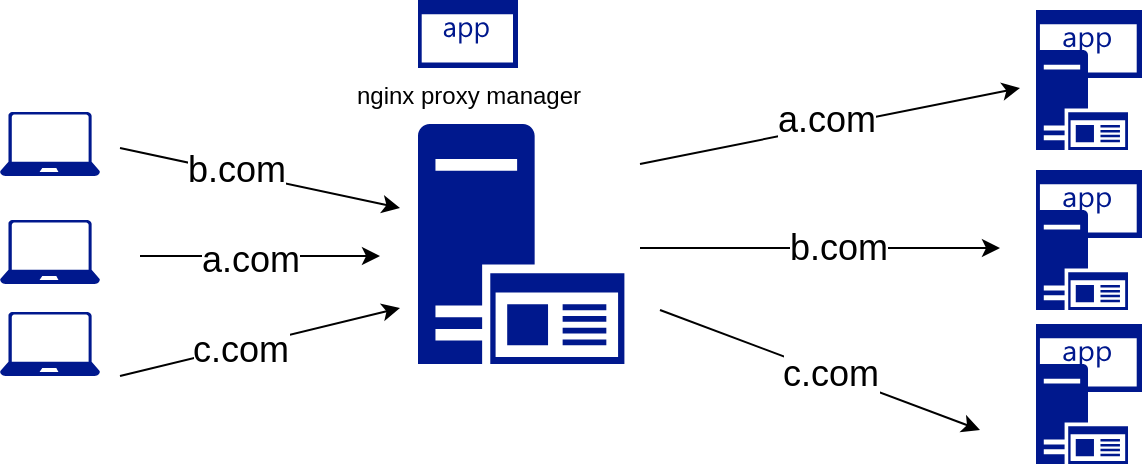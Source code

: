<mxfile version="17.4.4" type="github">
  <diagram id="C5RBs43oDa-KdzZeNtuy" name="Page-1">
    <mxGraphModel dx="1235" dy="811" grid="1" gridSize="10" guides="1" tooltips="1" connect="1" arrows="1" fold="1" page="1" pageScale="1" pageWidth="827" pageHeight="1169" math="0" shadow="0">
      <root>
        <mxCell id="WIyWlLk6GJQsqaUBKTNV-0" />
        <mxCell id="WIyWlLk6GJQsqaUBKTNV-1" parent="WIyWlLk6GJQsqaUBKTNV-0" />
        <mxCell id="6XCLKxv4HaoexqriTlVB-0" value="" style="sketch=0;aspect=fixed;pointerEvents=1;shadow=0;dashed=0;html=1;strokeColor=none;labelPosition=center;verticalLabelPosition=bottom;verticalAlign=top;align=center;fillColor=#00188D;shape=mxgraph.mscae.enterprise.application_server2" vertex="1" parent="WIyWlLk6GJQsqaUBKTNV-1">
          <mxGeometry x="249" y="308" width="103.2" height="120" as="geometry" />
        </mxCell>
        <mxCell id="6XCLKxv4HaoexqriTlVB-1" value="" style="sketch=0;aspect=fixed;pointerEvents=1;shadow=0;dashed=0;html=1;strokeColor=none;labelPosition=center;verticalLabelPosition=bottom;verticalAlign=top;align=center;fillColor=#00188D;shape=mxgraph.mscae.enterprise.application" vertex="1" parent="WIyWlLk6GJQsqaUBKTNV-1">
          <mxGeometry x="558" y="331" width="53" height="34" as="geometry" />
        </mxCell>
        <mxCell id="6XCLKxv4HaoexqriTlVB-2" value="" style="sketch=0;aspect=fixed;pointerEvents=1;shadow=0;dashed=0;html=1;strokeColor=none;labelPosition=center;verticalLabelPosition=bottom;verticalAlign=top;align=center;fillColor=#00188D;shape=mxgraph.mscae.enterprise.application_server2" vertex="1" parent="WIyWlLk6GJQsqaUBKTNV-1">
          <mxGeometry x="558" y="351" width="46" height="50" as="geometry" />
        </mxCell>
        <mxCell id="6XCLKxv4HaoexqriTlVB-4" value="" style="sketch=0;aspect=fixed;pointerEvents=1;shadow=0;dashed=0;html=1;strokeColor=none;labelPosition=center;verticalLabelPosition=bottom;verticalAlign=top;align=center;fillColor=#00188D;shape=mxgraph.mscae.enterprise.application_server2" vertex="1" parent="WIyWlLk6GJQsqaUBKTNV-1">
          <mxGeometry x="558" y="271" width="46" height="50" as="geometry" />
        </mxCell>
        <mxCell id="6XCLKxv4HaoexqriTlVB-5" value="" style="sketch=0;aspect=fixed;pointerEvents=1;shadow=0;dashed=0;html=1;strokeColor=none;labelPosition=center;verticalLabelPosition=bottom;verticalAlign=top;align=center;fillColor=#00188D;shape=mxgraph.mscae.enterprise.application" vertex="1" parent="WIyWlLk6GJQsqaUBKTNV-1">
          <mxGeometry x="558" y="251" width="53" height="34" as="geometry" />
        </mxCell>
        <mxCell id="6XCLKxv4HaoexqriTlVB-7" value="nginx proxy manager" style="sketch=0;aspect=fixed;pointerEvents=1;shadow=0;dashed=0;html=1;strokeColor=none;labelPosition=center;verticalLabelPosition=bottom;verticalAlign=top;align=center;fillColor=#00188D;shape=mxgraph.mscae.enterprise.application" vertex="1" parent="WIyWlLk6GJQsqaUBKTNV-1">
          <mxGeometry x="249" y="246" width="50" height="34" as="geometry" />
        </mxCell>
        <mxCell id="6XCLKxv4HaoexqriTlVB-11" value="" style="sketch=0;aspect=fixed;pointerEvents=1;shadow=0;dashed=0;html=1;strokeColor=none;labelPosition=center;verticalLabelPosition=bottom;verticalAlign=top;align=center;fillColor=#00188D;shape=mxgraph.azure.laptop" vertex="1" parent="WIyWlLk6GJQsqaUBKTNV-1">
          <mxGeometry x="40" y="402" width="50" height="32" as="geometry" />
        </mxCell>
        <mxCell id="6XCLKxv4HaoexqriTlVB-12" value="" style="sketch=0;aspect=fixed;pointerEvents=1;shadow=0;dashed=0;html=1;strokeColor=none;labelPosition=center;verticalLabelPosition=bottom;verticalAlign=top;align=center;fillColor=#00188D;shape=mxgraph.azure.laptop" vertex="1" parent="WIyWlLk6GJQsqaUBKTNV-1">
          <mxGeometry x="40" y="356" width="50" height="32" as="geometry" />
        </mxCell>
        <mxCell id="6XCLKxv4HaoexqriTlVB-13" value="" style="sketch=0;aspect=fixed;pointerEvents=1;shadow=0;dashed=0;html=1;strokeColor=none;labelPosition=center;verticalLabelPosition=bottom;verticalAlign=top;align=center;fillColor=#00188D;shape=mxgraph.azure.laptop" vertex="1" parent="WIyWlLk6GJQsqaUBKTNV-1">
          <mxGeometry x="40" y="302" width="50" height="32" as="geometry" />
        </mxCell>
        <mxCell id="6XCLKxv4HaoexqriTlVB-14" value="" style="endArrow=classic;html=1;rounded=0;" edge="1" parent="WIyWlLk6GJQsqaUBKTNV-1">
          <mxGeometry width="50" height="50" relative="1" as="geometry">
            <mxPoint x="100" y="434" as="sourcePoint" />
            <mxPoint x="240" y="400" as="targetPoint" />
          </mxGeometry>
        </mxCell>
        <mxCell id="6XCLKxv4HaoexqriTlVB-19" value="c.com" style="edgeLabel;html=1;align=center;verticalAlign=middle;resizable=0;points=[];fontSize=18;" vertex="1" connectable="0" parent="6XCLKxv4HaoexqriTlVB-14">
          <mxGeometry x="-0.146" y="-1" relative="1" as="geometry">
            <mxPoint as="offset" />
          </mxGeometry>
        </mxCell>
        <mxCell id="6XCLKxv4HaoexqriTlVB-15" value="" style="endArrow=classic;html=1;rounded=0;" edge="1" parent="WIyWlLk6GJQsqaUBKTNV-1">
          <mxGeometry width="50" height="50" relative="1" as="geometry">
            <mxPoint x="110" y="374" as="sourcePoint" />
            <mxPoint x="230" y="374" as="targetPoint" />
          </mxGeometry>
        </mxCell>
        <mxCell id="6XCLKxv4HaoexqriTlVB-17" value="&lt;font style=&quot;font-size: 18px&quot;&gt;a.com&lt;/font&gt;" style="edgeLabel;html=1;align=center;verticalAlign=middle;resizable=0;points=[];" vertex="1" connectable="0" parent="6XCLKxv4HaoexqriTlVB-15">
          <mxGeometry x="-0.083" y="-2" relative="1" as="geometry">
            <mxPoint as="offset" />
          </mxGeometry>
        </mxCell>
        <mxCell id="6XCLKxv4HaoexqriTlVB-16" value="" style="endArrow=classic;html=1;rounded=0;" edge="1" parent="WIyWlLk6GJQsqaUBKTNV-1">
          <mxGeometry width="50" height="50" relative="1" as="geometry">
            <mxPoint x="100" y="320" as="sourcePoint" />
            <mxPoint x="240" y="350" as="targetPoint" />
          </mxGeometry>
        </mxCell>
        <mxCell id="6XCLKxv4HaoexqriTlVB-18" value="b.com" style="edgeLabel;html=1;align=center;verticalAlign=middle;resizable=0;points=[];fontSize=18;" vertex="1" connectable="0" parent="6XCLKxv4HaoexqriTlVB-16">
          <mxGeometry x="-0.177" y="2" relative="1" as="geometry">
            <mxPoint as="offset" />
          </mxGeometry>
        </mxCell>
        <mxCell id="6XCLKxv4HaoexqriTlVB-20" value="" style="sketch=0;aspect=fixed;pointerEvents=1;shadow=0;dashed=0;html=1;strokeColor=none;labelPosition=center;verticalLabelPosition=bottom;verticalAlign=top;align=center;fillColor=#00188D;shape=mxgraph.mscae.enterprise.application" vertex="1" parent="WIyWlLk6GJQsqaUBKTNV-1">
          <mxGeometry x="558" y="408" width="53" height="34" as="geometry" />
        </mxCell>
        <mxCell id="6XCLKxv4HaoexqriTlVB-21" value="" style="sketch=0;aspect=fixed;pointerEvents=1;shadow=0;dashed=0;html=1;strokeColor=none;labelPosition=center;verticalLabelPosition=bottom;verticalAlign=top;align=center;fillColor=#00188D;shape=mxgraph.mscae.enterprise.application_server2" vertex="1" parent="WIyWlLk6GJQsqaUBKTNV-1">
          <mxGeometry x="558" y="428" width="46" height="50" as="geometry" />
        </mxCell>
        <mxCell id="6XCLKxv4HaoexqriTlVB-23" value="" style="endArrow=classic;html=1;rounded=0;fontSize=18;" edge="1" parent="WIyWlLk6GJQsqaUBKTNV-1">
          <mxGeometry width="50" height="50" relative="1" as="geometry">
            <mxPoint x="360" y="370" as="sourcePoint" />
            <mxPoint x="540" y="370" as="targetPoint" />
          </mxGeometry>
        </mxCell>
        <mxCell id="6XCLKxv4HaoexqriTlVB-27" value="b.com" style="edgeLabel;html=1;align=center;verticalAlign=middle;resizable=0;points=[];fontSize=18;" vertex="1" connectable="0" parent="6XCLKxv4HaoexqriTlVB-23">
          <mxGeometry x="0.1" y="1" relative="1" as="geometry">
            <mxPoint y="1" as="offset" />
          </mxGeometry>
        </mxCell>
        <mxCell id="6XCLKxv4HaoexqriTlVB-24" value="" style="endArrow=classic;html=1;rounded=0;fontSize=18;" edge="1" parent="WIyWlLk6GJQsqaUBKTNV-1">
          <mxGeometry width="50" height="50" relative="1" as="geometry">
            <mxPoint x="370" y="401" as="sourcePoint" />
            <mxPoint x="530" y="461" as="targetPoint" />
          </mxGeometry>
        </mxCell>
        <mxCell id="6XCLKxv4HaoexqriTlVB-28" value="c.com" style="edgeLabel;html=1;align=center;verticalAlign=middle;resizable=0;points=[];fontSize=18;" vertex="1" connectable="0" parent="6XCLKxv4HaoexqriTlVB-24">
          <mxGeometry x="0.061" relative="1" as="geometry">
            <mxPoint as="offset" />
          </mxGeometry>
        </mxCell>
        <mxCell id="6XCLKxv4HaoexqriTlVB-25" value="" style="endArrow=classic;html=1;rounded=0;fontSize=18;" edge="1" parent="WIyWlLk6GJQsqaUBKTNV-1">
          <mxGeometry width="50" height="50" relative="1" as="geometry">
            <mxPoint x="360" y="328" as="sourcePoint" />
            <mxPoint x="550" y="290" as="targetPoint" />
          </mxGeometry>
        </mxCell>
        <mxCell id="6XCLKxv4HaoexqriTlVB-26" value="a.com" style="edgeLabel;html=1;align=center;verticalAlign=middle;resizable=0;points=[];fontSize=18;" vertex="1" connectable="0" parent="6XCLKxv4HaoexqriTlVB-25">
          <mxGeometry x="-0.013" y="4" relative="1" as="geometry">
            <mxPoint as="offset" />
          </mxGeometry>
        </mxCell>
      </root>
    </mxGraphModel>
  </diagram>
</mxfile>
